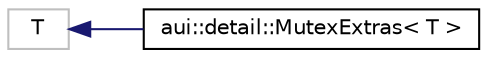 digraph "Graphical Class Hierarchy"
{
 // LATEX_PDF_SIZE
  edge [fontname="Helvetica",fontsize="10",labelfontname="Helvetica",labelfontsize="10"];
  node [fontname="Helvetica",fontsize="10",shape=record];
  rankdir="LR";
  Node1093 [label="T",height=0.2,width=0.4,color="grey75", fillcolor="white", style="filled",tooltip=" "];
  Node1093 -> Node0 [dir="back",color="midnightblue",fontsize="10",style="solid",fontname="Helvetica"];
  Node0 [label="aui::detail::MutexExtras\< T \>",height=0.2,width=0.4,color="black", fillcolor="white", style="filled",URL="$structaui_1_1detail_1_1MutexExtras.html",tooltip=" "];
}
